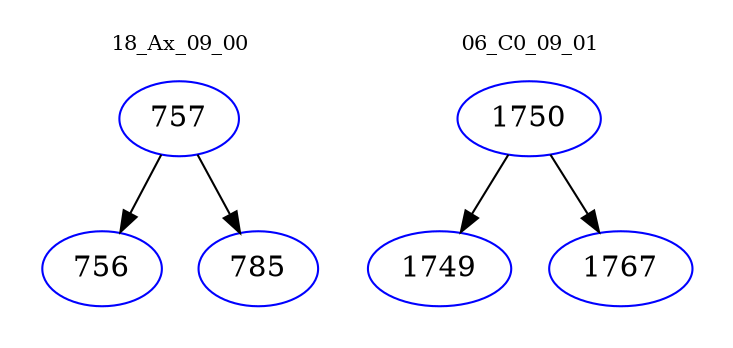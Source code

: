 digraph{
subgraph cluster_0 {
color = white
label = "18_Ax_09_00";
fontsize=10;
T0_757 [label="757", color="blue"]
T0_757 -> T0_756 [color="black"]
T0_756 [label="756", color="blue"]
T0_757 -> T0_785 [color="black"]
T0_785 [label="785", color="blue"]
}
subgraph cluster_1 {
color = white
label = "06_C0_09_01";
fontsize=10;
T1_1750 [label="1750", color="blue"]
T1_1750 -> T1_1749 [color="black"]
T1_1749 [label="1749", color="blue"]
T1_1750 -> T1_1767 [color="black"]
T1_1767 [label="1767", color="blue"]
}
}
